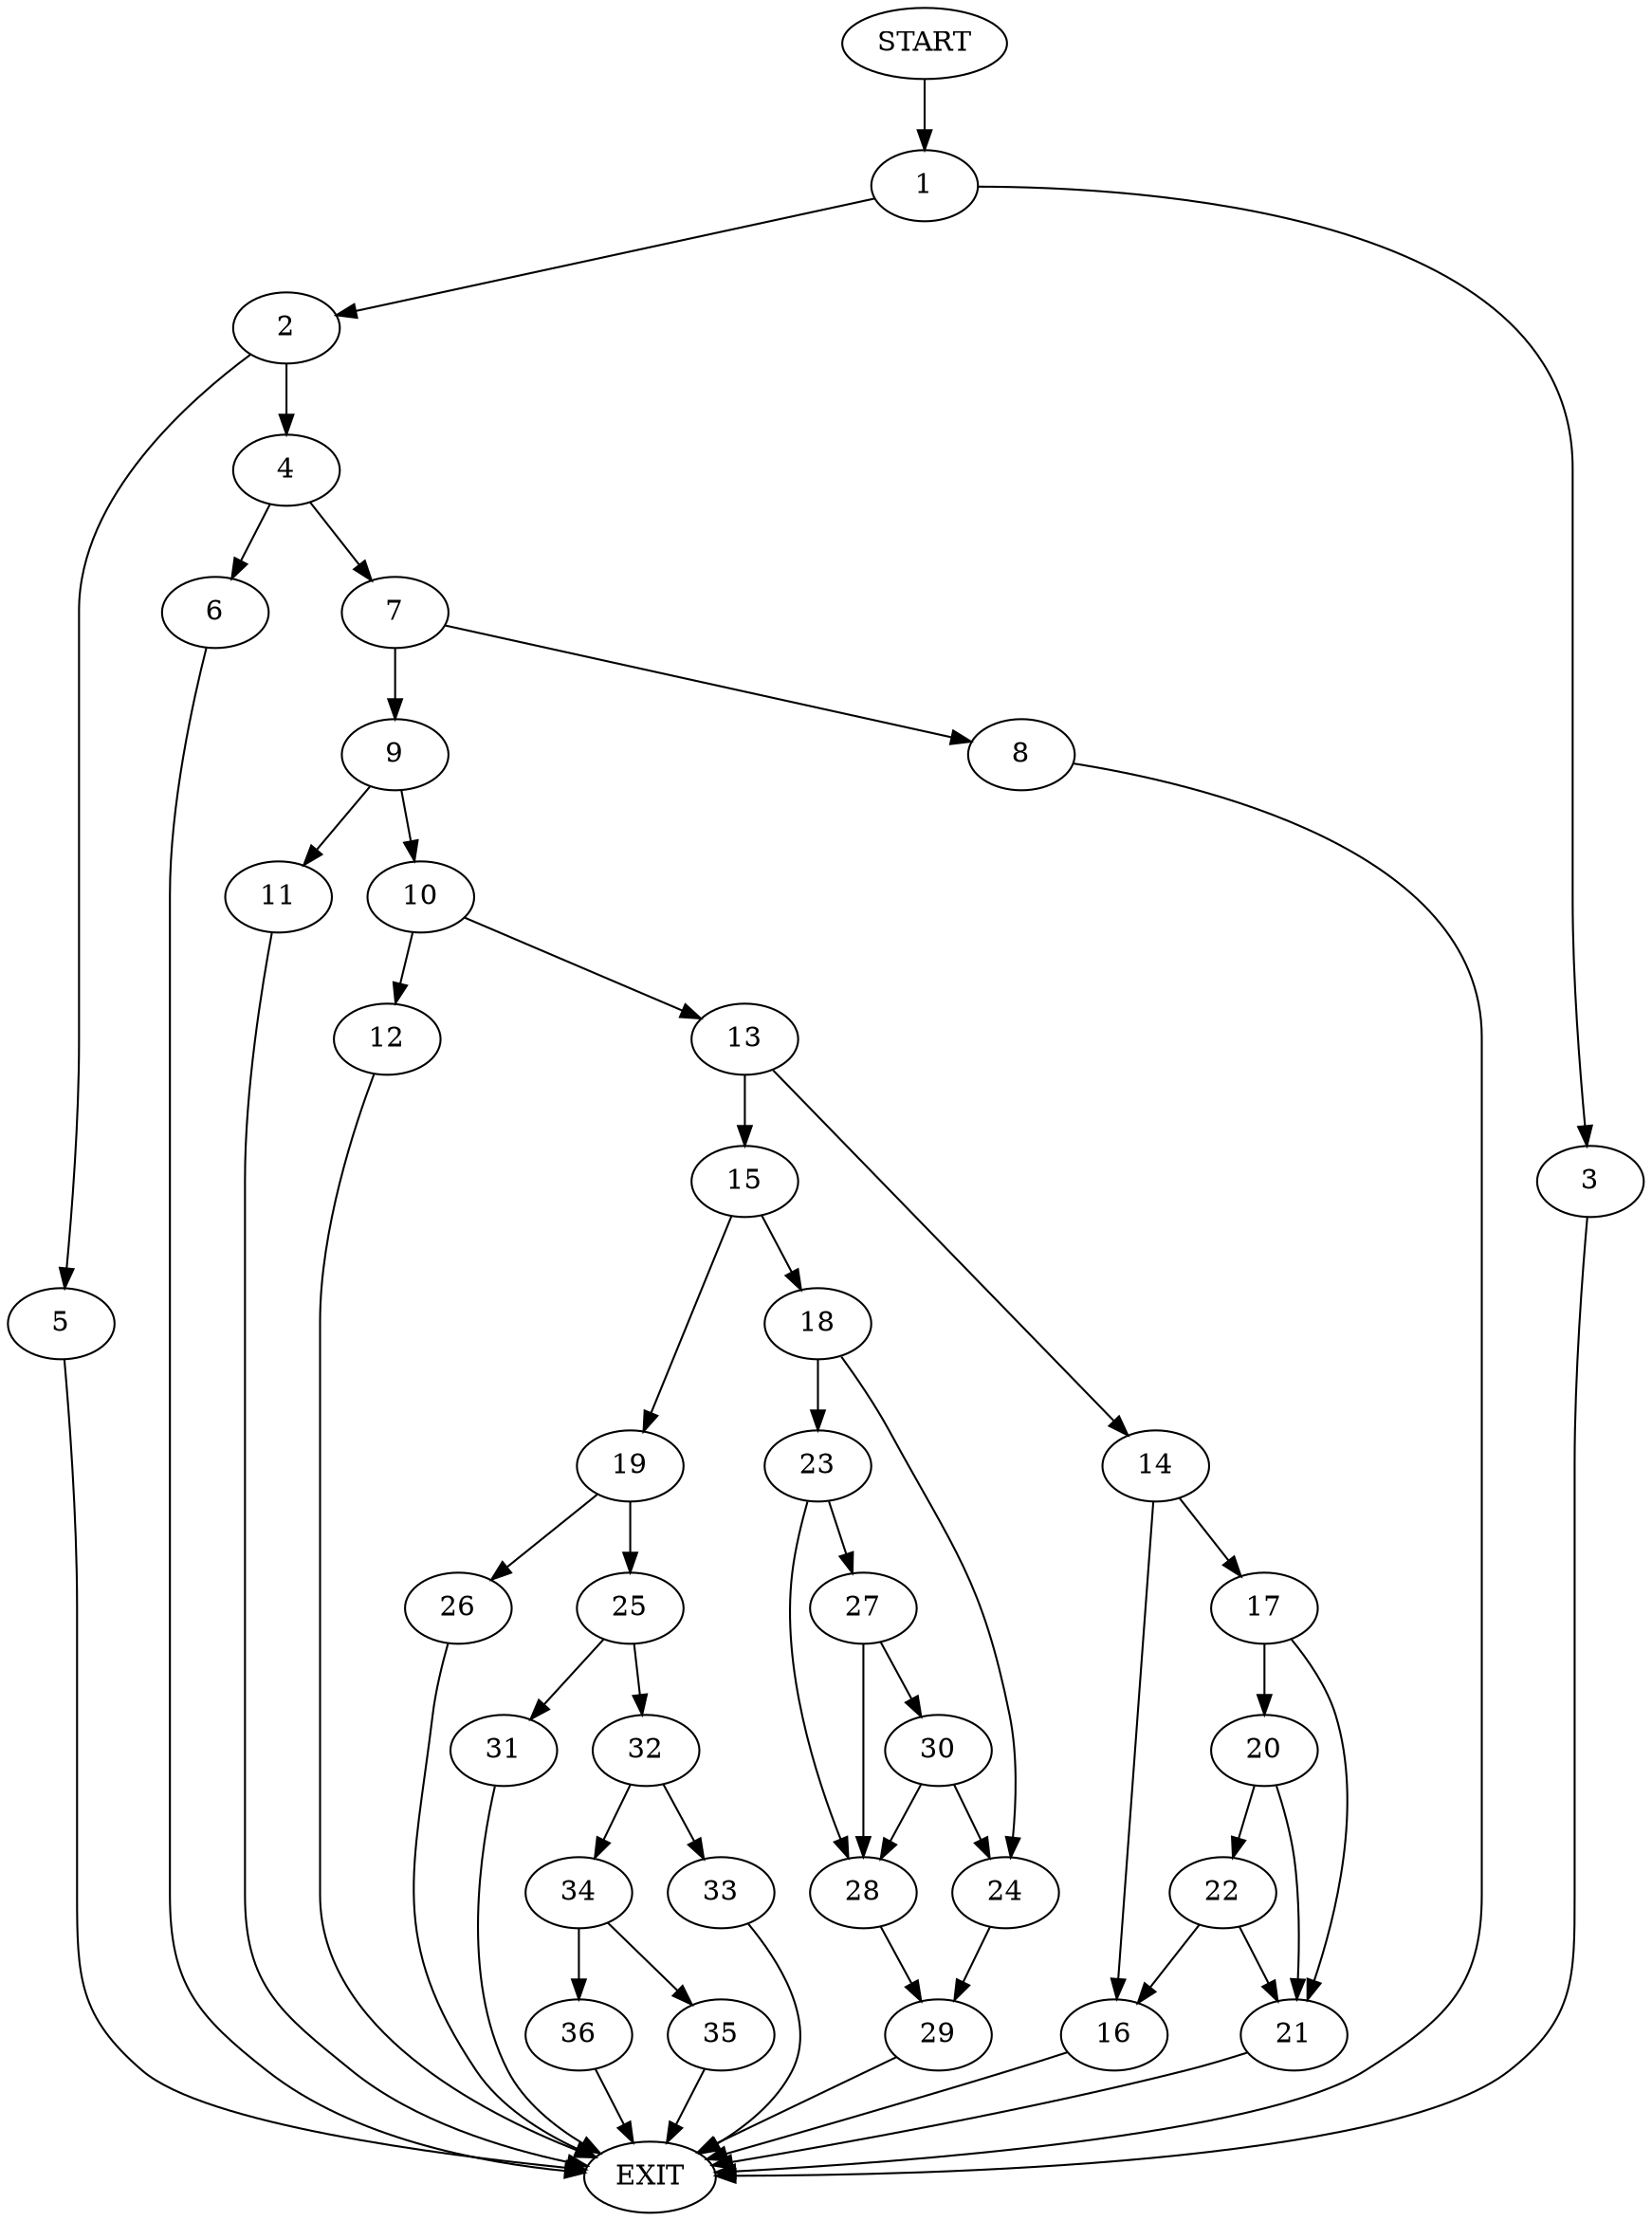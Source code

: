 digraph {
0 [label="START"]
37 [label="EXIT"]
0 -> 1
1 -> 2
1 -> 3
3 -> 37
2 -> 4
2 -> 5
4 -> 6
4 -> 7
5 -> 37
7 -> 8
7 -> 9
6 -> 37
9 -> 10
9 -> 11
8 -> 37
10 -> 12
10 -> 13
11 -> 37
12 -> 37
13 -> 14
13 -> 15
14 -> 16
14 -> 17
15 -> 18
15 -> 19
17 -> 20
17 -> 21
16 -> 37
21 -> 37
20 -> 21
20 -> 22
22 -> 16
22 -> 21
18 -> 23
18 -> 24
19 -> 25
19 -> 26
23 -> 27
23 -> 28
24 -> 29
27 -> 30
27 -> 28
28 -> 29
30 -> 24
30 -> 28
29 -> 37
26 -> 37
25 -> 31
25 -> 32
31 -> 37
32 -> 33
32 -> 34
33 -> 37
34 -> 35
34 -> 36
36 -> 37
35 -> 37
}
